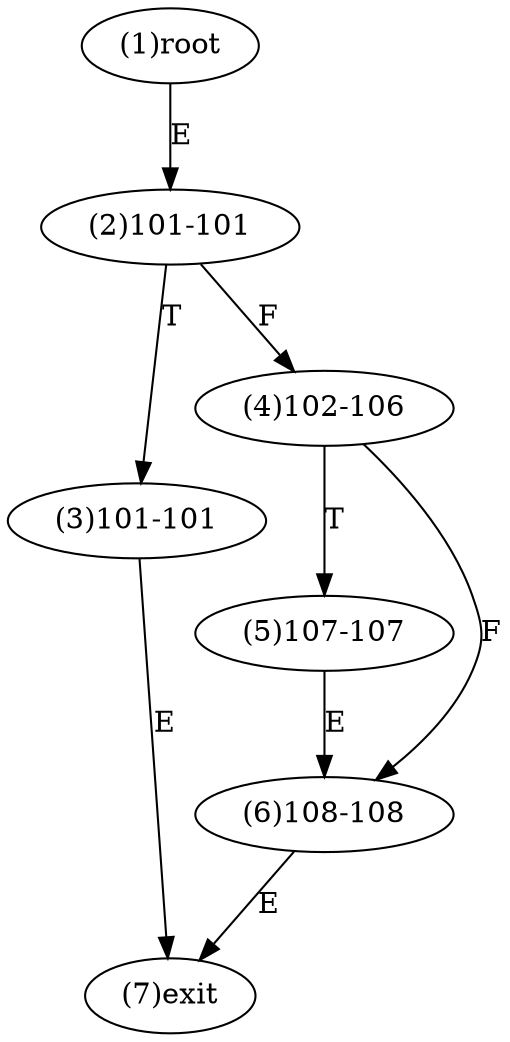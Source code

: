 digraph "" { 
1[ label="(1)root"];
2[ label="(2)101-101"];
3[ label="(3)101-101"];
4[ label="(4)102-106"];
5[ label="(5)107-107"];
6[ label="(6)108-108"];
7[ label="(7)exit"];
1->2[ label="E"];
2->4[ label="F"];
2->3[ label="T"];
3->7[ label="E"];
4->6[ label="F"];
4->5[ label="T"];
5->6[ label="E"];
6->7[ label="E"];
}